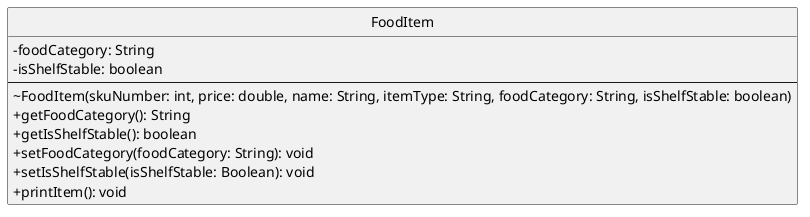 ' Generated by UML Generator
' Encoded: RP7DRi8m48JlVeezWWXIppdHLaBAXKlw0ewzX1N-YUmr4bJjitU3Y4XHBfQoEz_CEDvbrecBTogVAGmwQG_6wPpVcHDrXR4nCRHqGtXJ9x88Xf9ngDHT1ViORSFeuLi1R8_ozQaP-vYkDRJY4FfnJhazeJksh3k7DNGnEjHXt6pb-9rCLlbS3iLtc6gWm1KCYOpeRIp2LH2qnycs0XBYwphC9alnebiCNqlmfaVUpvZLUbPwN3PpTDm-cs_o2xiKBiGbadt8_xkzrFfur7eISld0zzyo3N-Ksc6mybf_
' URL: http://www.plantuml.com/plantuml/uml/RP7DRi8m48JlVeezWWXIppdHLaBAXKlw0ewzX1N-YUmr4bJjitU3Y4XHBfQoEz_CEDvbrecBTogVAGmwQG_6wPpVcHDrXR4nCRHqGtXJ9x88Xf9ngDHT1ViORSFeuLi1R8_ozQaP-vYkDRJY4FfnJhazeJksh3k7DNGnEjHXt6pb-9rCLlbS3iLtc6gWm1KCYOpeRIp2LH2qnycs0XBYwphC9alnebiCNqlmfaVUpvZLUbPwN3PpTDm-cs_o2xiKBiGbadt8_xkzrFfur7eISld0zzyo3N-Ksc6mybf_
' Generated on: 2025-10-01T21:21:17.658227

@startuml FoodItem
skinparam classAttributeIconSize 0
hide circle

class FoodItem {
  -foodCategory: String
  -isShelfStable: boolean
  --
  ~FoodItem(skuNumber: int, price: double, name: String, itemType: String, foodCategory: String, isShelfStable: boolean)
  +getFoodCategory(): String
  +getIsShelfStable(): boolean
  +setFoodCategory(foodCategory: String): void
  +setIsShelfStable(isShelfStable: Boolean): void
  +printItem(): void
}

@enduml